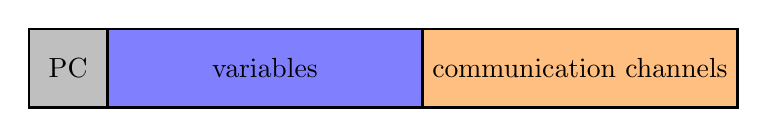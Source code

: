 %!TEX root = ../MCSS.tex
\begin{tikzpicture}[
]

\draw[thick,fill=gray!50] (1,0) rectangle (2,1);
\node (pc) at (1.5,.5) {PC};

\draw[thick,fill=blue!50] (2,0) rectangle (6,1);
\node (var) at (4,.5) {variables};

\draw[thick,fill=orange!50] (6,0) rectangle (10,1);
\node (chan) at (8,.5) {communication channels};

\end{tikzpicture}